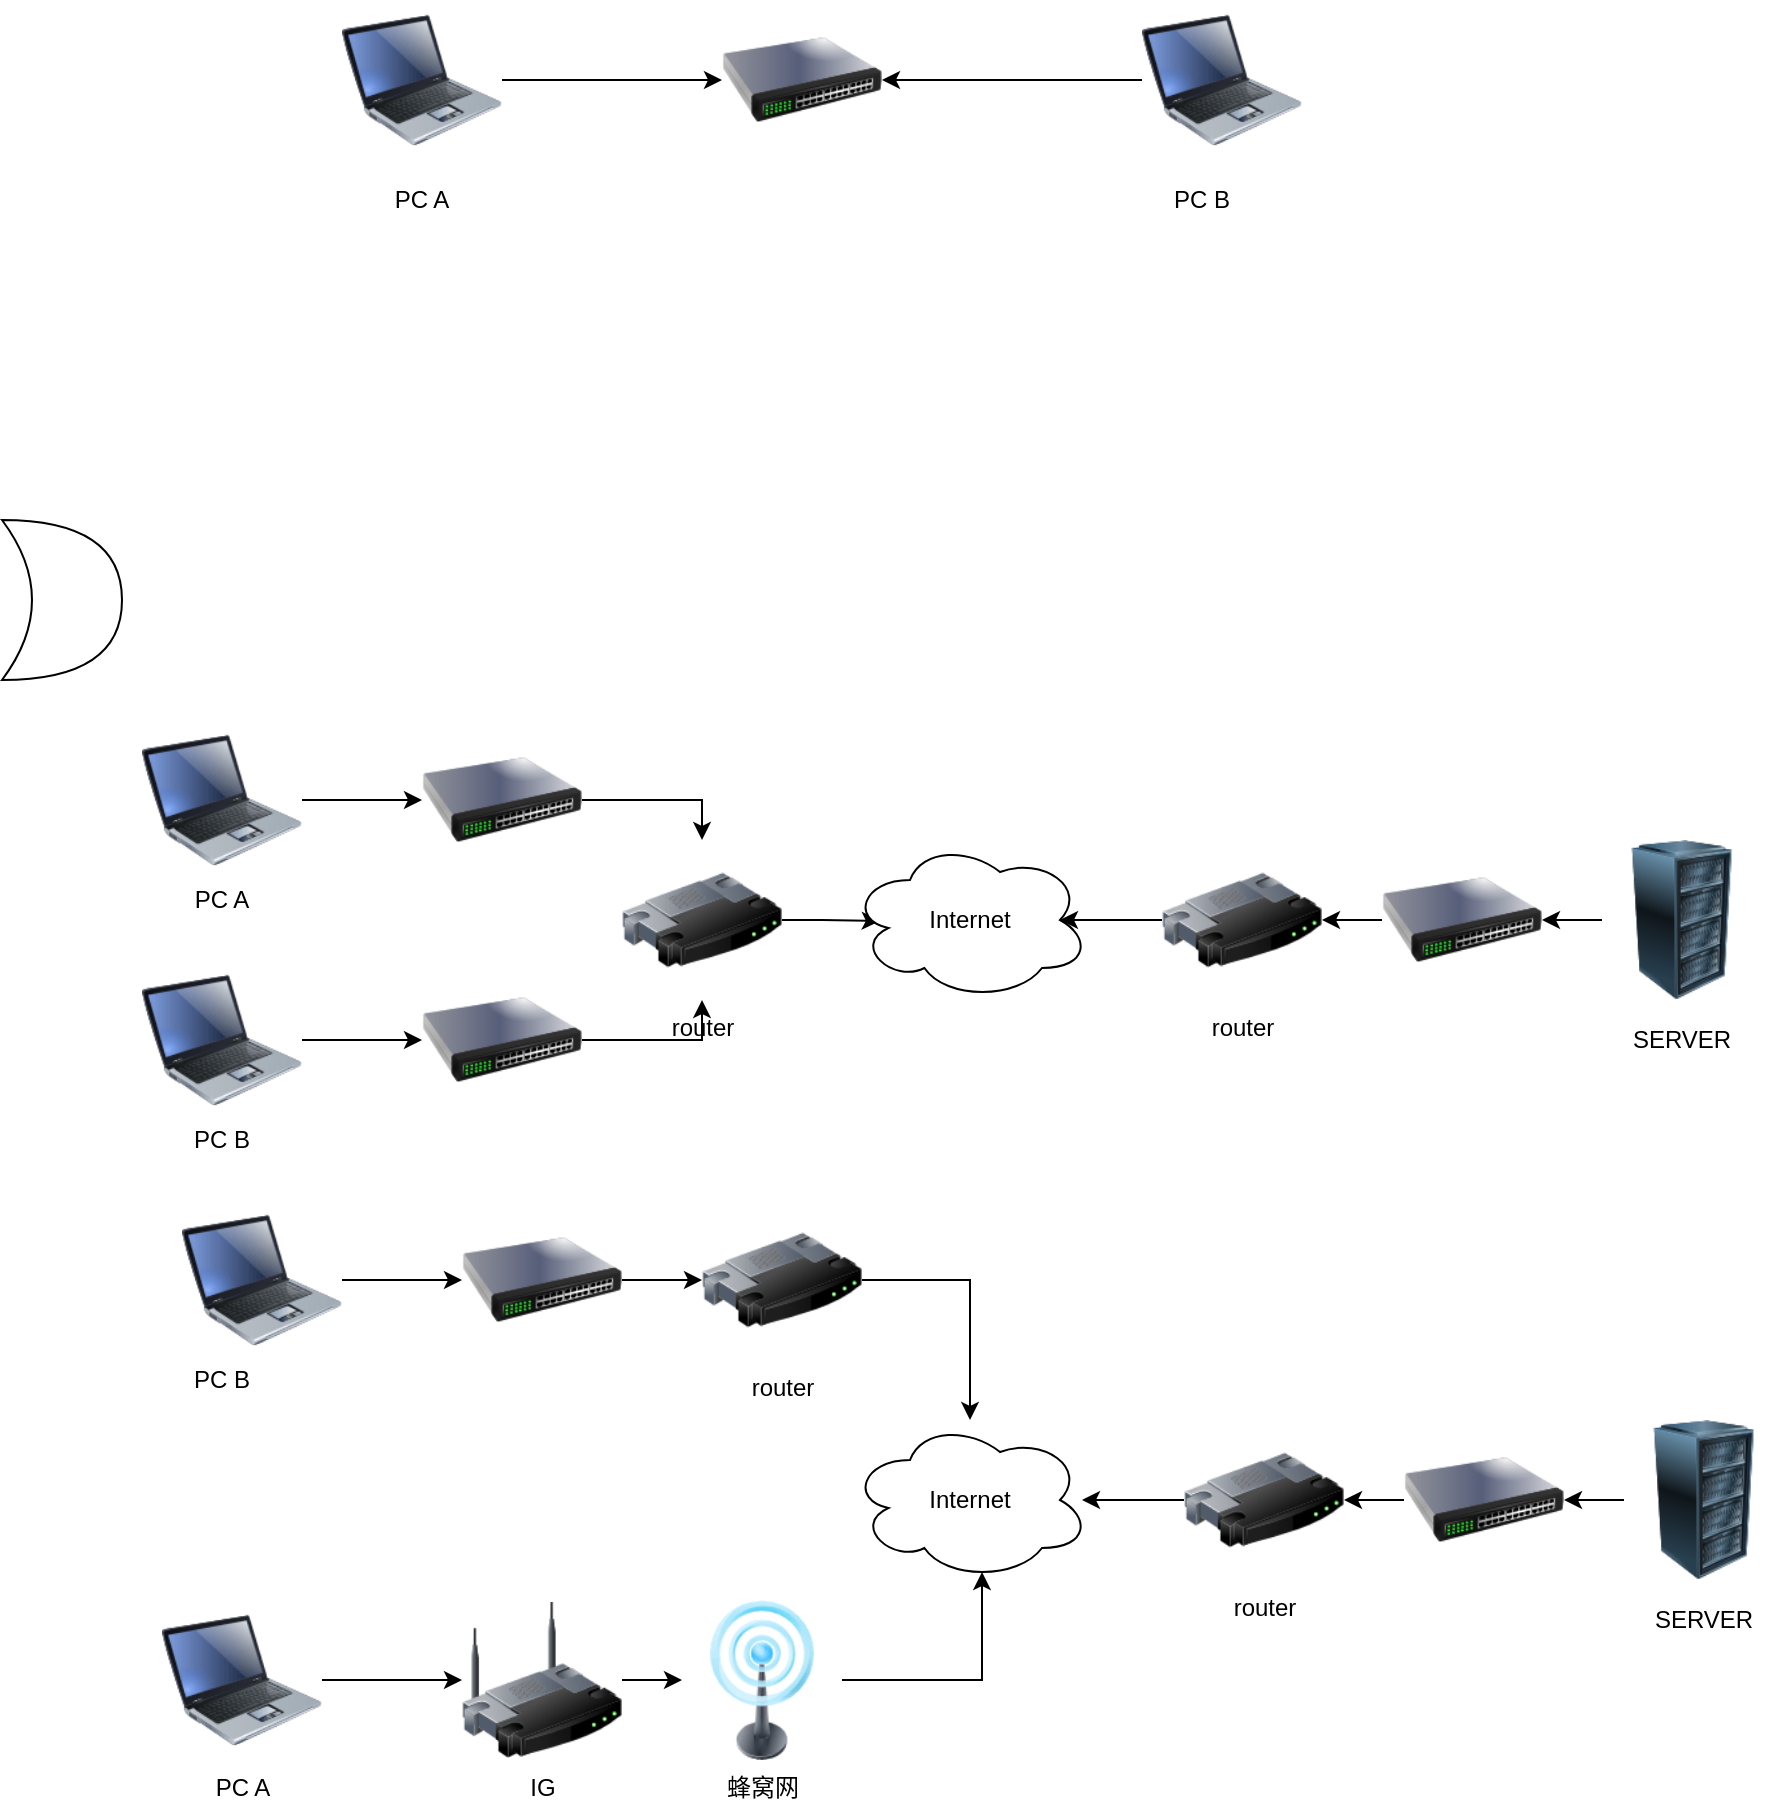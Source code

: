 <mxfile version="14.7.2" type="github">
  <diagram id="Cx-15JL2zKWaqFA2T4ne" name="Page-1">
    <mxGraphModel dx="1808" dy="526" grid="1" gridSize="10" guides="1" tooltips="1" connect="1" arrows="1" fold="1" page="1" pageScale="1" pageWidth="827" pageHeight="1169" math="0" shadow="0">
      <root>
        <mxCell id="0" />
        <mxCell id="1" parent="0" />
        <mxCell id="Rc-Sy5gbIiGkr07rkvQf-4" style="edgeStyle=orthogonalEdgeStyle;rounded=0;orthogonalLoop=1;jettySize=auto;html=1;" parent="1" source="Rc-Sy5gbIiGkr07rkvQf-1" target="Rc-Sy5gbIiGkr07rkvQf-2" edge="1">
          <mxGeometry relative="1" as="geometry" />
        </mxCell>
        <mxCell id="Rc-Sy5gbIiGkr07rkvQf-1" value="" style="image;html=1;image=img/lib/clip_art/computers/Laptop_128x128.png" parent="1" vertex="1">
          <mxGeometry x="100" y="330" width="80" height="80" as="geometry" />
        </mxCell>
        <mxCell id="Rc-Sy5gbIiGkr07rkvQf-2" value="" style="image;html=1;image=img/lib/clip_art/networking/Switch_128x128.png" parent="1" vertex="1">
          <mxGeometry x="290" y="330" width="80" height="80" as="geometry" />
        </mxCell>
        <mxCell id="Rc-Sy5gbIiGkr07rkvQf-5" style="edgeStyle=orthogonalEdgeStyle;rounded=0;orthogonalLoop=1;jettySize=auto;html=1;entryX=1;entryY=0.5;entryDx=0;entryDy=0;" parent="1" source="Rc-Sy5gbIiGkr07rkvQf-3" target="Rc-Sy5gbIiGkr07rkvQf-2" edge="1">
          <mxGeometry relative="1" as="geometry" />
        </mxCell>
        <mxCell id="Rc-Sy5gbIiGkr07rkvQf-3" value="" style="image;html=1;image=img/lib/clip_art/computers/Laptop_128x128.png" parent="1" vertex="1">
          <mxGeometry x="500" y="330" width="80" height="80" as="geometry" />
        </mxCell>
        <mxCell id="Rc-Sy5gbIiGkr07rkvQf-12" value="PC A" style="text;html=1;strokeColor=none;fillColor=none;align=center;verticalAlign=middle;whiteSpace=wrap;rounded=0;" parent="1" vertex="1">
          <mxGeometry x="120" y="420" width="40" height="20" as="geometry" />
        </mxCell>
        <mxCell id="Rc-Sy5gbIiGkr07rkvQf-13" value="PC B" style="text;html=1;strokeColor=none;fillColor=none;align=center;verticalAlign=middle;whiteSpace=wrap;rounded=0;" parent="1" vertex="1">
          <mxGeometry x="510" y="420" width="40" height="20" as="geometry" />
        </mxCell>
        <mxCell id="Wm1vTlOwnM-J17Qzts_6-1" style="edgeStyle=orthogonalEdgeStyle;rounded=0;orthogonalLoop=1;jettySize=auto;html=1;" edge="1" parent="1" source="Rc-Sy5gbIiGkr07rkvQf-15" target="Rc-Sy5gbIiGkr07rkvQf-17">
          <mxGeometry relative="1" as="geometry" />
        </mxCell>
        <mxCell id="Rc-Sy5gbIiGkr07rkvQf-15" value="" style="image;html=1;image=img/lib/clip_art/computers/Laptop_128x128.png" parent="1" vertex="1">
          <mxGeometry y="690" width="80" height="80" as="geometry" />
        </mxCell>
        <mxCell id="Wm1vTlOwnM-J17Qzts_6-4" style="edgeStyle=orthogonalEdgeStyle;rounded=0;orthogonalLoop=1;jettySize=auto;html=1;" edge="1" parent="1" source="Rc-Sy5gbIiGkr07rkvQf-16" target="Wm1vTlOwnM-J17Qzts_6-2">
          <mxGeometry relative="1" as="geometry" />
        </mxCell>
        <mxCell id="Rc-Sy5gbIiGkr07rkvQf-16" value="" style="image;html=1;image=img/lib/clip_art/computers/Laptop_128x128.png" parent="1" vertex="1">
          <mxGeometry y="810" width="80" height="80" as="geometry" />
        </mxCell>
        <mxCell id="Wm1vTlOwnM-J17Qzts_6-7" style="edgeStyle=orthogonalEdgeStyle;rounded=0;orthogonalLoop=1;jettySize=auto;html=1;entryX=0.5;entryY=0;entryDx=0;entryDy=0;" edge="1" parent="1" source="Rc-Sy5gbIiGkr07rkvQf-17" target="Rc-Sy5gbIiGkr07rkvQf-18">
          <mxGeometry relative="1" as="geometry" />
        </mxCell>
        <mxCell id="Rc-Sy5gbIiGkr07rkvQf-17" value="" style="image;html=1;image=img/lib/clip_art/networking/Switch_128x128.png" parent="1" vertex="1">
          <mxGeometry x="140" y="690" width="80" height="80" as="geometry" />
        </mxCell>
        <mxCell id="Rc-Sy5gbIiGkr07rkvQf-27" style="edgeStyle=orthogonalEdgeStyle;rounded=0;orthogonalLoop=1;jettySize=auto;html=1;entryX=0.124;entryY=0.507;entryDx=0;entryDy=0;entryPerimeter=0;" parent="1" source="Rc-Sy5gbIiGkr07rkvQf-18" target="Rc-Sy5gbIiGkr07rkvQf-25" edge="1">
          <mxGeometry relative="1" as="geometry" />
        </mxCell>
        <mxCell id="Rc-Sy5gbIiGkr07rkvQf-18" value="router" style="image;html=1;image=img/lib/clip_art/networking/Router_128x128.png" parent="1" vertex="1">
          <mxGeometry x="240" y="750" width="80" height="80" as="geometry" />
        </mxCell>
        <mxCell id="Rc-Sy5gbIiGkr07rkvQf-31" style="edgeStyle=orthogonalEdgeStyle;rounded=0;orthogonalLoop=1;jettySize=auto;html=1;" parent="1" source="Rc-Sy5gbIiGkr07rkvQf-19" target="Rc-Sy5gbIiGkr07rkvQf-29" edge="1">
          <mxGeometry relative="1" as="geometry" />
        </mxCell>
        <mxCell id="Rc-Sy5gbIiGkr07rkvQf-19" value="" style="image;html=1;image=img/lib/clip_art/computers/Server_Rack_128x128.png" parent="1" vertex="1">
          <mxGeometry x="730" y="750" width="80" height="80" as="geometry" />
        </mxCell>
        <mxCell id="Rc-Sy5gbIiGkr07rkvQf-25" value="Internet" style="ellipse;shape=cloud;whiteSpace=wrap;html=1;" parent="1" vertex="1">
          <mxGeometry x="354" y="750" width="120" height="80" as="geometry" />
        </mxCell>
        <mxCell id="Rc-Sy5gbIiGkr07rkvQf-32" style="edgeStyle=orthogonalEdgeStyle;rounded=0;orthogonalLoop=1;jettySize=auto;html=1;entryX=1;entryY=0.5;entryDx=0;entryDy=0;" parent="1" source="Rc-Sy5gbIiGkr07rkvQf-29" target="Rc-Sy5gbIiGkr07rkvQf-30" edge="1">
          <mxGeometry relative="1" as="geometry" />
        </mxCell>
        <mxCell id="Rc-Sy5gbIiGkr07rkvQf-29" value="" style="image;html=1;image=img/lib/clip_art/networking/Switch_128x128.png" parent="1" vertex="1">
          <mxGeometry x="620" y="750" width="80" height="80" as="geometry" />
        </mxCell>
        <mxCell id="Rc-Sy5gbIiGkr07rkvQf-33" style="edgeStyle=orthogonalEdgeStyle;rounded=0;orthogonalLoop=1;jettySize=auto;html=1;entryX=0.875;entryY=0.5;entryDx=0;entryDy=0;entryPerimeter=0;" parent="1" source="Rc-Sy5gbIiGkr07rkvQf-30" target="Rc-Sy5gbIiGkr07rkvQf-25" edge="1">
          <mxGeometry relative="1" as="geometry" />
        </mxCell>
        <mxCell id="Rc-Sy5gbIiGkr07rkvQf-30" value="router" style="image;html=1;image=img/lib/clip_art/networking/Router_128x128.png" parent="1" vertex="1">
          <mxGeometry x="510" y="750" width="80" height="80" as="geometry" />
        </mxCell>
        <mxCell id="Rc-Sy5gbIiGkr07rkvQf-34" value="PC A" style="text;html=1;strokeColor=none;fillColor=none;align=center;verticalAlign=middle;whiteSpace=wrap;rounded=0;" parent="1" vertex="1">
          <mxGeometry x="20" y="770" width="40" height="20" as="geometry" />
        </mxCell>
        <mxCell id="Rc-Sy5gbIiGkr07rkvQf-35" value="PC B" style="text;html=1;strokeColor=none;fillColor=none;align=center;verticalAlign=middle;whiteSpace=wrap;rounded=0;" parent="1" vertex="1">
          <mxGeometry x="20" y="890" width="40" height="20" as="geometry" />
        </mxCell>
        <mxCell id="Rc-Sy5gbIiGkr07rkvQf-36" value="SERVER" style="text;html=1;strokeColor=none;fillColor=none;align=center;verticalAlign=middle;whiteSpace=wrap;rounded=0;" parent="1" vertex="1">
          <mxGeometry x="750" y="840" width="40" height="20" as="geometry" />
        </mxCell>
        <mxCell id="Wm1vTlOwnM-J17Qzts_6-6" style="edgeStyle=orthogonalEdgeStyle;rounded=0;orthogonalLoop=1;jettySize=auto;html=1;entryX=0.5;entryY=1;entryDx=0;entryDy=0;" edge="1" parent="1" source="Wm1vTlOwnM-J17Qzts_6-2" target="Rc-Sy5gbIiGkr07rkvQf-18">
          <mxGeometry relative="1" as="geometry" />
        </mxCell>
        <mxCell id="Wm1vTlOwnM-J17Qzts_6-2" value="" style="image;html=1;image=img/lib/clip_art/networking/Switch_128x128.png" vertex="1" parent="1">
          <mxGeometry x="140" y="810" width="80" height="80" as="geometry" />
        </mxCell>
        <mxCell id="Wm1vTlOwnM-J17Qzts_6-9" value="" style="shape=xor;whiteSpace=wrap;html=1;" vertex="1" parent="1">
          <mxGeometry x="-70" y="590" width="60" height="80" as="geometry" />
        </mxCell>
        <mxCell id="Wm1vTlOwnM-J17Qzts_6-10" style="edgeStyle=orthogonalEdgeStyle;rounded=0;orthogonalLoop=1;jettySize=auto;html=1;" edge="1" parent="1" source="Wm1vTlOwnM-J17Qzts_6-11" target="Wm1vTlOwnM-J17Qzts_6-15">
          <mxGeometry relative="1" as="geometry" />
        </mxCell>
        <mxCell id="Wm1vTlOwnM-J17Qzts_6-11" value="" style="image;html=1;image=img/lib/clip_art/computers/Laptop_128x128.png" vertex="1" parent="1">
          <mxGeometry x="20" y="930" width="80" height="80" as="geometry" />
        </mxCell>
        <mxCell id="Wm1vTlOwnM-J17Qzts_6-31" style="edgeStyle=orthogonalEdgeStyle;rounded=0;orthogonalLoop=1;jettySize=auto;html=1;" edge="1" parent="1" source="Wm1vTlOwnM-J17Qzts_6-13" target="Wm1vTlOwnM-J17Qzts_6-30">
          <mxGeometry relative="1" as="geometry" />
        </mxCell>
        <mxCell id="Wm1vTlOwnM-J17Qzts_6-13" value="PC A" style="image;html=1;image=img/lib/clip_art/computers/Laptop_128x128.png" vertex="1" parent="1">
          <mxGeometry x="10" y="1130" width="80" height="80" as="geometry" />
        </mxCell>
        <mxCell id="Wm1vTlOwnM-J17Qzts_6-32" style="edgeStyle=orthogonalEdgeStyle;rounded=0;orthogonalLoop=1;jettySize=auto;html=1;" edge="1" parent="1" source="Wm1vTlOwnM-J17Qzts_6-15" target="Wm1vTlOwnM-J17Qzts_6-17">
          <mxGeometry relative="1" as="geometry" />
        </mxCell>
        <mxCell id="Wm1vTlOwnM-J17Qzts_6-15" value="" style="image;html=1;image=img/lib/clip_art/networking/Switch_128x128.png" vertex="1" parent="1">
          <mxGeometry x="160" y="930" width="80" height="80" as="geometry" />
        </mxCell>
        <mxCell id="Wm1vTlOwnM-J17Qzts_6-35" style="edgeStyle=orthogonalEdgeStyle;rounded=0;orthogonalLoop=1;jettySize=auto;html=1;exitX=1;exitY=0.5;exitDx=0;exitDy=0;" edge="1" parent="1" source="Wm1vTlOwnM-J17Qzts_6-17" target="Wm1vTlOwnM-J17Qzts_6-20">
          <mxGeometry relative="1" as="geometry" />
        </mxCell>
        <mxCell id="Wm1vTlOwnM-J17Qzts_6-17" value="router" style="image;html=1;image=img/lib/clip_art/networking/Router_128x128.png" vertex="1" parent="1">
          <mxGeometry x="280" y="930" width="80" height="80" as="geometry" />
        </mxCell>
        <mxCell id="Wm1vTlOwnM-J17Qzts_6-18" style="edgeStyle=orthogonalEdgeStyle;rounded=0;orthogonalLoop=1;jettySize=auto;html=1;" edge="1" parent="1" source="Wm1vTlOwnM-J17Qzts_6-19" target="Wm1vTlOwnM-J17Qzts_6-22">
          <mxGeometry relative="1" as="geometry" />
        </mxCell>
        <mxCell id="Wm1vTlOwnM-J17Qzts_6-19" value="" style="image;html=1;image=img/lib/clip_art/computers/Server_Rack_128x128.png" vertex="1" parent="1">
          <mxGeometry x="741" y="1040" width="80" height="80" as="geometry" />
        </mxCell>
        <mxCell id="Wm1vTlOwnM-J17Qzts_6-20" value="Internet" style="ellipse;shape=cloud;whiteSpace=wrap;html=1;" vertex="1" parent="1">
          <mxGeometry x="354" y="1040" width="120" height="80" as="geometry" />
        </mxCell>
        <mxCell id="Wm1vTlOwnM-J17Qzts_6-21" style="edgeStyle=orthogonalEdgeStyle;rounded=0;orthogonalLoop=1;jettySize=auto;html=1;entryX=1;entryY=0.5;entryDx=0;entryDy=0;" edge="1" parent="1" source="Wm1vTlOwnM-J17Qzts_6-22" target="Wm1vTlOwnM-J17Qzts_6-24">
          <mxGeometry relative="1" as="geometry" />
        </mxCell>
        <mxCell id="Wm1vTlOwnM-J17Qzts_6-22" value="" style="image;html=1;image=img/lib/clip_art/networking/Switch_128x128.png" vertex="1" parent="1">
          <mxGeometry x="631" y="1040" width="80" height="80" as="geometry" />
        </mxCell>
        <mxCell id="Wm1vTlOwnM-J17Qzts_6-23" style="edgeStyle=orthogonalEdgeStyle;rounded=0;orthogonalLoop=1;jettySize=auto;html=1;entryX=0.875;entryY=0.5;entryDx=0;entryDy=0;entryPerimeter=0;" edge="1" parent="1" source="Wm1vTlOwnM-J17Qzts_6-24">
          <mxGeometry relative="1" as="geometry">
            <mxPoint x="470" y="1080" as="targetPoint" />
          </mxGeometry>
        </mxCell>
        <mxCell id="Wm1vTlOwnM-J17Qzts_6-24" value="router" style="image;html=1;image=img/lib/clip_art/networking/Router_128x128.png" vertex="1" parent="1">
          <mxGeometry x="521" y="1040" width="80" height="80" as="geometry" />
        </mxCell>
        <mxCell id="Wm1vTlOwnM-J17Qzts_6-25" value="PC B" style="text;html=1;strokeColor=none;fillColor=none;align=center;verticalAlign=middle;whiteSpace=wrap;rounded=0;" vertex="1" parent="1">
          <mxGeometry x="20" y="1010" width="40" height="20" as="geometry" />
        </mxCell>
        <mxCell id="Wm1vTlOwnM-J17Qzts_6-27" value="SERVER" style="text;html=1;strokeColor=none;fillColor=none;align=center;verticalAlign=middle;whiteSpace=wrap;rounded=0;" vertex="1" parent="1">
          <mxGeometry x="761" y="1130" width="40" height="20" as="geometry" />
        </mxCell>
        <mxCell id="Wm1vTlOwnM-J17Qzts_6-38" style="edgeStyle=orthogonalEdgeStyle;rounded=0;orthogonalLoop=1;jettySize=auto;html=1;" edge="1" parent="1" source="Wm1vTlOwnM-J17Qzts_6-30" target="Wm1vTlOwnM-J17Qzts_6-36">
          <mxGeometry relative="1" as="geometry" />
        </mxCell>
        <mxCell id="Wm1vTlOwnM-J17Qzts_6-30" value="IG" style="image;html=1;image=img/lib/clip_art/networking/Wireless_Router_128x128.png" vertex="1" parent="1">
          <mxGeometry x="160" y="1130" width="80" height="80" as="geometry" />
        </mxCell>
        <mxCell id="Wm1vTlOwnM-J17Qzts_6-37" style="edgeStyle=orthogonalEdgeStyle;rounded=0;orthogonalLoop=1;jettySize=auto;html=1;entryX=0.55;entryY=0.95;entryDx=0;entryDy=0;entryPerimeter=0;" edge="1" parent="1" source="Wm1vTlOwnM-J17Qzts_6-36" target="Wm1vTlOwnM-J17Qzts_6-20">
          <mxGeometry relative="1" as="geometry">
            <mxPoint x="420" y="1130" as="targetPoint" />
          </mxGeometry>
        </mxCell>
        <mxCell id="Wm1vTlOwnM-J17Qzts_6-36" value="蜂窝网" style="image;html=1;image=img/lib/clip_art/telecommunication/Signal_tower_on_128x128.png" vertex="1" parent="1">
          <mxGeometry x="270" y="1130" width="80" height="80" as="geometry" />
        </mxCell>
      </root>
    </mxGraphModel>
  </diagram>
</mxfile>
